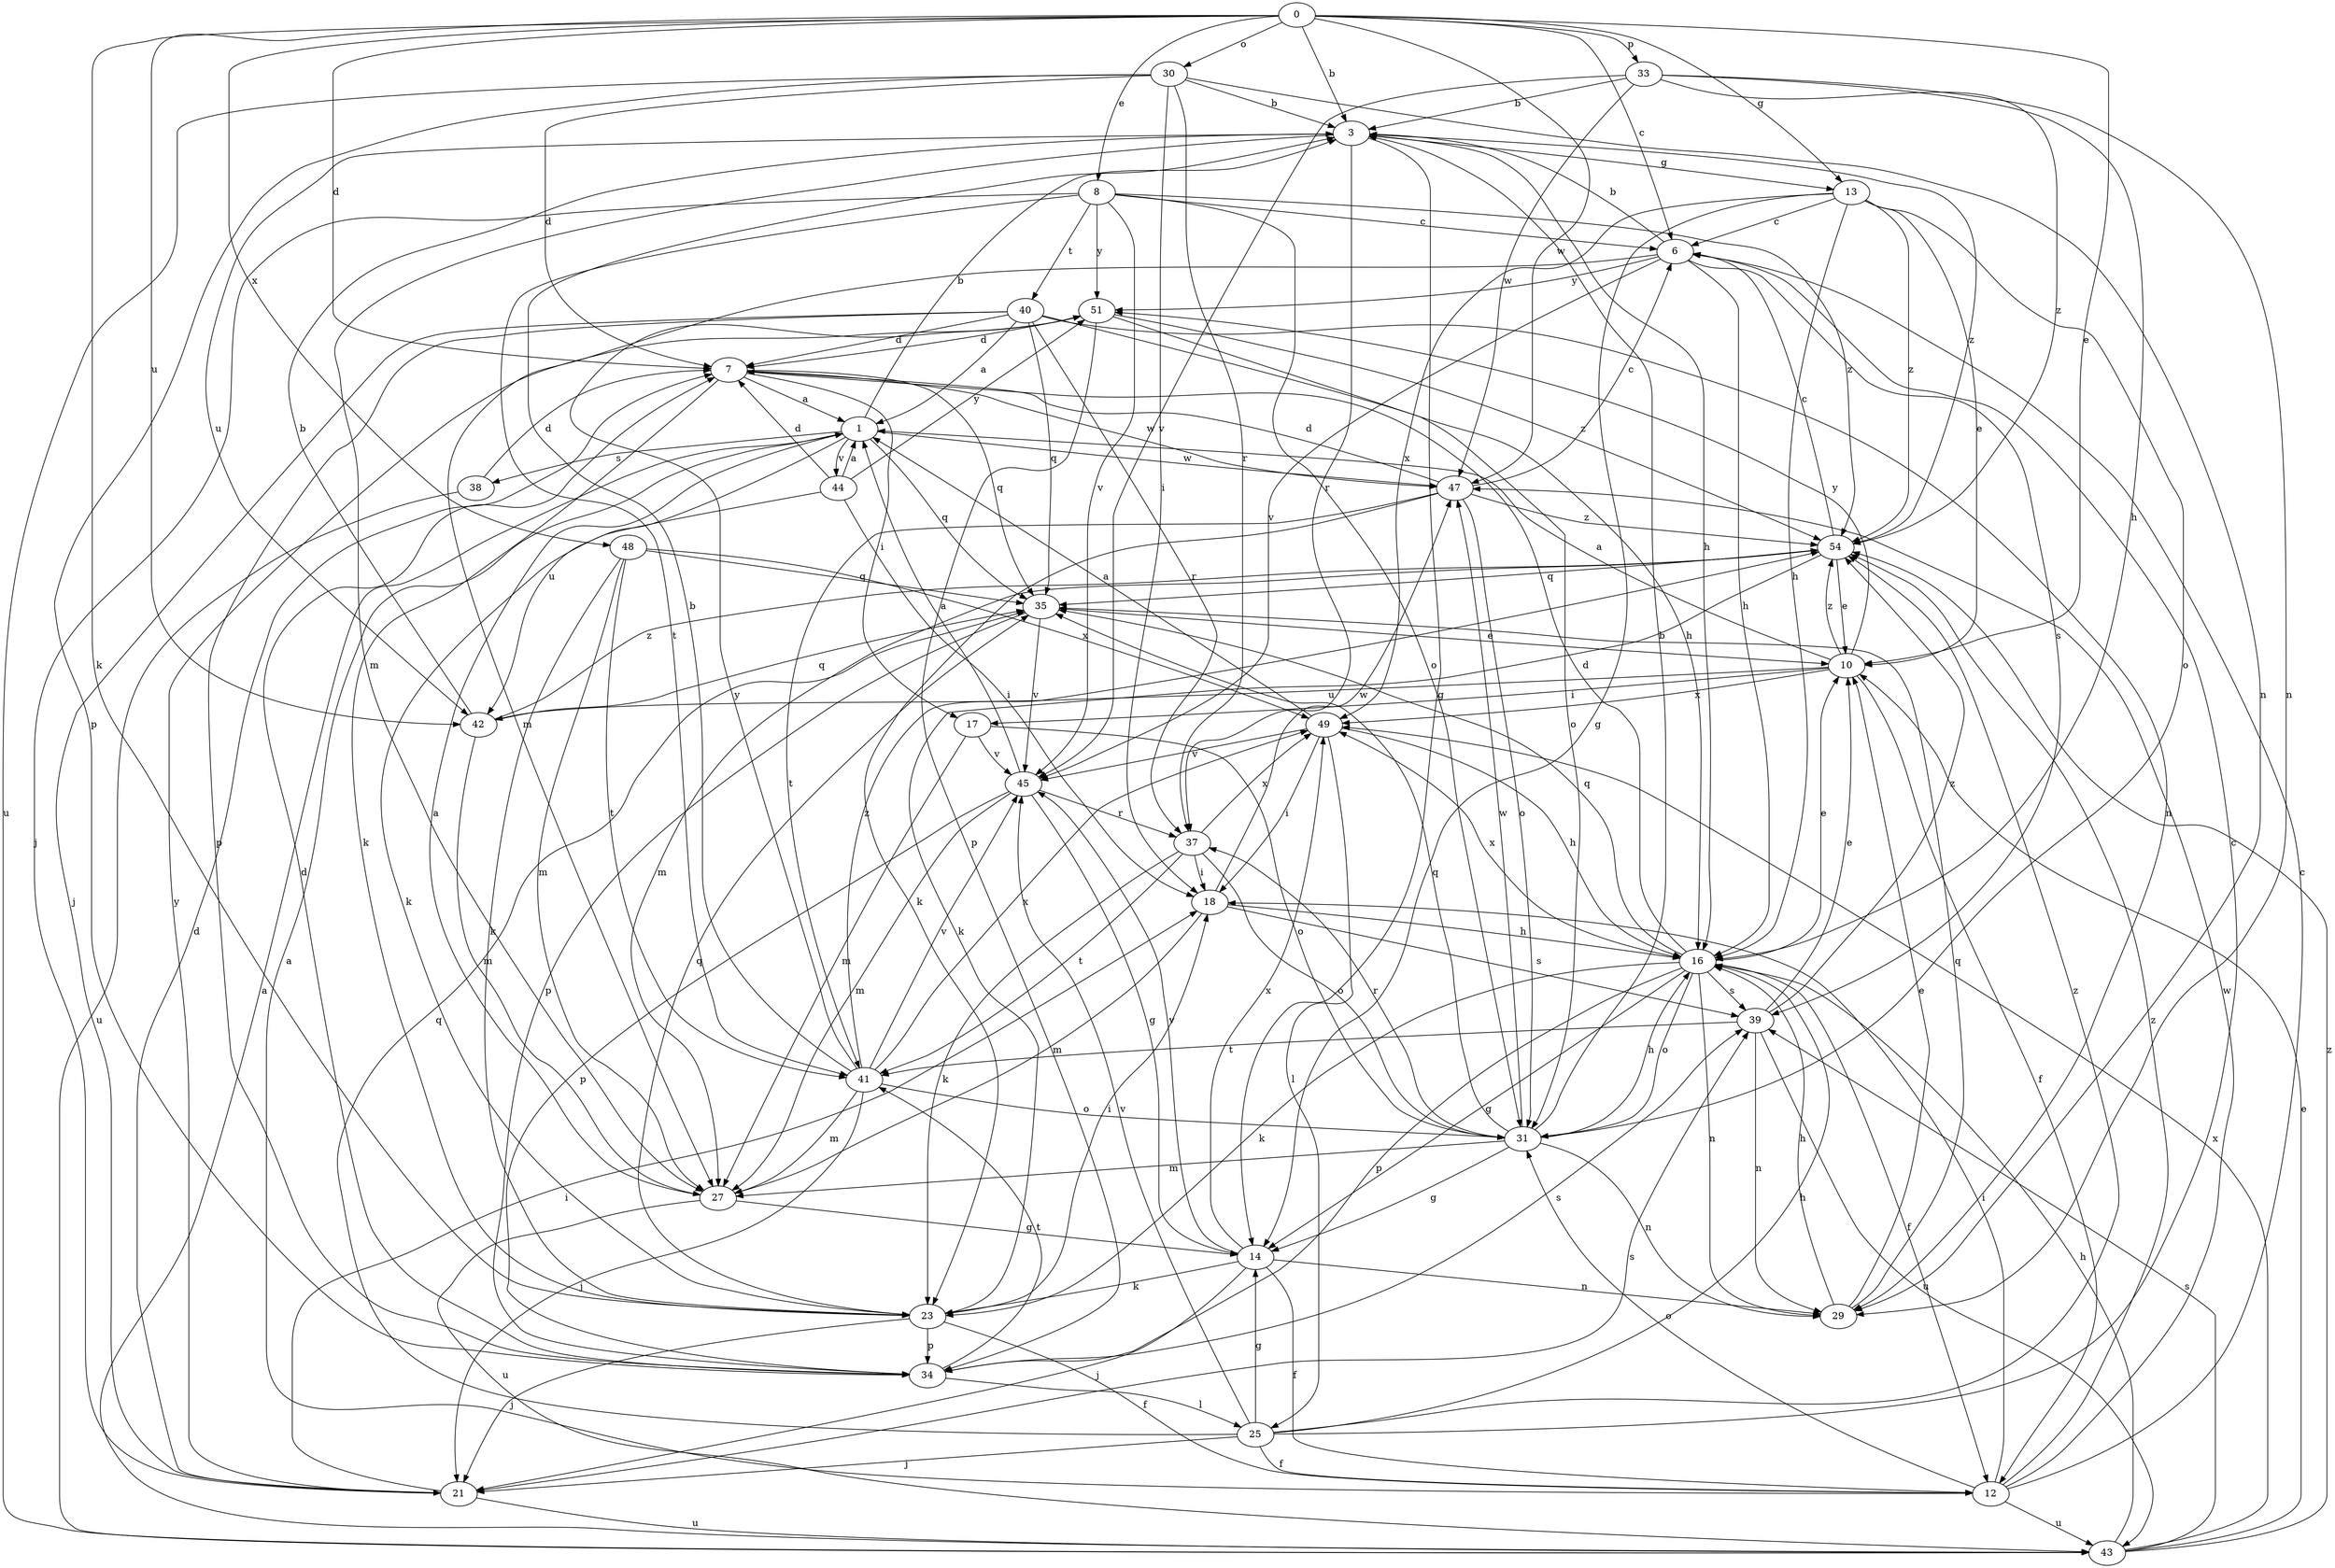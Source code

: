 strict digraph  {
0;
1;
3;
6;
7;
8;
10;
12;
13;
14;
16;
17;
18;
21;
23;
25;
27;
29;
30;
31;
33;
34;
35;
37;
38;
39;
40;
41;
42;
43;
44;
45;
47;
48;
49;
51;
54;
0 -> 3  [label=b];
0 -> 6  [label=c];
0 -> 7  [label=d];
0 -> 8  [label=e];
0 -> 10  [label=e];
0 -> 13  [label=g];
0 -> 23  [label=k];
0 -> 30  [label=o];
0 -> 33  [label=p];
0 -> 42  [label=u];
0 -> 47  [label=w];
0 -> 48  [label=x];
1 -> 3  [label=b];
1 -> 35  [label=q];
1 -> 38  [label=s];
1 -> 42  [label=u];
1 -> 44  [label=v];
1 -> 47  [label=w];
3 -> 13  [label=g];
3 -> 14  [label=g];
3 -> 16  [label=h];
3 -> 27  [label=m];
3 -> 37  [label=r];
3 -> 42  [label=u];
3 -> 54  [label=z];
6 -> 3  [label=b];
6 -> 16  [label=h];
6 -> 27  [label=m];
6 -> 39  [label=s];
6 -> 45  [label=v];
6 -> 51  [label=y];
7 -> 1  [label=a];
7 -> 17  [label=i];
7 -> 23  [label=k];
7 -> 35  [label=q];
7 -> 47  [label=w];
8 -> 6  [label=c];
8 -> 21  [label=j];
8 -> 31  [label=o];
8 -> 40  [label=t];
8 -> 41  [label=t];
8 -> 45  [label=v];
8 -> 51  [label=y];
8 -> 54  [label=z];
10 -> 1  [label=a];
10 -> 12  [label=f];
10 -> 17  [label=i];
10 -> 42  [label=u];
10 -> 49  [label=x];
10 -> 51  [label=y];
10 -> 54  [label=z];
12 -> 1  [label=a];
12 -> 6  [label=c];
12 -> 18  [label=i];
12 -> 31  [label=o];
12 -> 43  [label=u];
12 -> 47  [label=w];
12 -> 54  [label=z];
13 -> 6  [label=c];
13 -> 10  [label=e];
13 -> 14  [label=g];
13 -> 16  [label=h];
13 -> 31  [label=o];
13 -> 49  [label=x];
13 -> 54  [label=z];
14 -> 12  [label=f];
14 -> 21  [label=j];
14 -> 23  [label=k];
14 -> 29  [label=n];
14 -> 45  [label=v];
14 -> 49  [label=x];
16 -> 7  [label=d];
16 -> 10  [label=e];
16 -> 12  [label=f];
16 -> 14  [label=g];
16 -> 23  [label=k];
16 -> 29  [label=n];
16 -> 31  [label=o];
16 -> 34  [label=p];
16 -> 35  [label=q];
16 -> 39  [label=s];
16 -> 49  [label=x];
17 -> 27  [label=m];
17 -> 31  [label=o];
17 -> 45  [label=v];
18 -> 16  [label=h];
18 -> 27  [label=m];
18 -> 39  [label=s];
18 -> 47  [label=w];
21 -> 7  [label=d];
21 -> 18  [label=i];
21 -> 39  [label=s];
21 -> 43  [label=u];
21 -> 51  [label=y];
23 -> 12  [label=f];
23 -> 18  [label=i];
23 -> 21  [label=j];
23 -> 34  [label=p];
23 -> 35  [label=q];
25 -> 6  [label=c];
25 -> 12  [label=f];
25 -> 14  [label=g];
25 -> 16  [label=h];
25 -> 21  [label=j];
25 -> 35  [label=q];
25 -> 45  [label=v];
25 -> 54  [label=z];
27 -> 1  [label=a];
27 -> 14  [label=g];
27 -> 43  [label=u];
29 -> 10  [label=e];
29 -> 16  [label=h];
29 -> 35  [label=q];
30 -> 3  [label=b];
30 -> 7  [label=d];
30 -> 18  [label=i];
30 -> 29  [label=n];
30 -> 34  [label=p];
30 -> 37  [label=r];
30 -> 43  [label=u];
31 -> 3  [label=b];
31 -> 14  [label=g];
31 -> 16  [label=h];
31 -> 27  [label=m];
31 -> 29  [label=n];
31 -> 35  [label=q];
31 -> 37  [label=r];
31 -> 47  [label=w];
33 -> 3  [label=b];
33 -> 16  [label=h];
33 -> 29  [label=n];
33 -> 45  [label=v];
33 -> 47  [label=w];
33 -> 54  [label=z];
34 -> 7  [label=d];
34 -> 25  [label=l];
34 -> 39  [label=s];
34 -> 41  [label=t];
35 -> 10  [label=e];
35 -> 34  [label=p];
35 -> 45  [label=v];
37 -> 18  [label=i];
37 -> 23  [label=k];
37 -> 31  [label=o];
37 -> 41  [label=t];
37 -> 49  [label=x];
38 -> 7  [label=d];
38 -> 43  [label=u];
39 -> 10  [label=e];
39 -> 29  [label=n];
39 -> 41  [label=t];
39 -> 43  [label=u];
39 -> 54  [label=z];
40 -> 1  [label=a];
40 -> 7  [label=d];
40 -> 16  [label=h];
40 -> 21  [label=j];
40 -> 29  [label=n];
40 -> 34  [label=p];
40 -> 35  [label=q];
40 -> 37  [label=r];
41 -> 3  [label=b];
41 -> 21  [label=j];
41 -> 27  [label=m];
41 -> 31  [label=o];
41 -> 45  [label=v];
41 -> 49  [label=x];
41 -> 51  [label=y];
41 -> 54  [label=z];
42 -> 3  [label=b];
42 -> 27  [label=m];
42 -> 35  [label=q];
42 -> 54  [label=z];
43 -> 1  [label=a];
43 -> 10  [label=e];
43 -> 16  [label=h];
43 -> 39  [label=s];
43 -> 49  [label=x];
43 -> 54  [label=z];
44 -> 1  [label=a];
44 -> 7  [label=d];
44 -> 18  [label=i];
44 -> 23  [label=k];
44 -> 51  [label=y];
45 -> 1  [label=a];
45 -> 14  [label=g];
45 -> 27  [label=m];
45 -> 34  [label=p];
45 -> 37  [label=r];
47 -> 6  [label=c];
47 -> 7  [label=d];
47 -> 23  [label=k];
47 -> 31  [label=o];
47 -> 41  [label=t];
47 -> 54  [label=z];
48 -> 23  [label=k];
48 -> 27  [label=m];
48 -> 35  [label=q];
48 -> 41  [label=t];
48 -> 49  [label=x];
49 -> 1  [label=a];
49 -> 16  [label=h];
49 -> 18  [label=i];
49 -> 25  [label=l];
49 -> 45  [label=v];
51 -> 7  [label=d];
51 -> 31  [label=o];
51 -> 34  [label=p];
51 -> 54  [label=z];
54 -> 6  [label=c];
54 -> 10  [label=e];
54 -> 23  [label=k];
54 -> 27  [label=m];
54 -> 35  [label=q];
}
